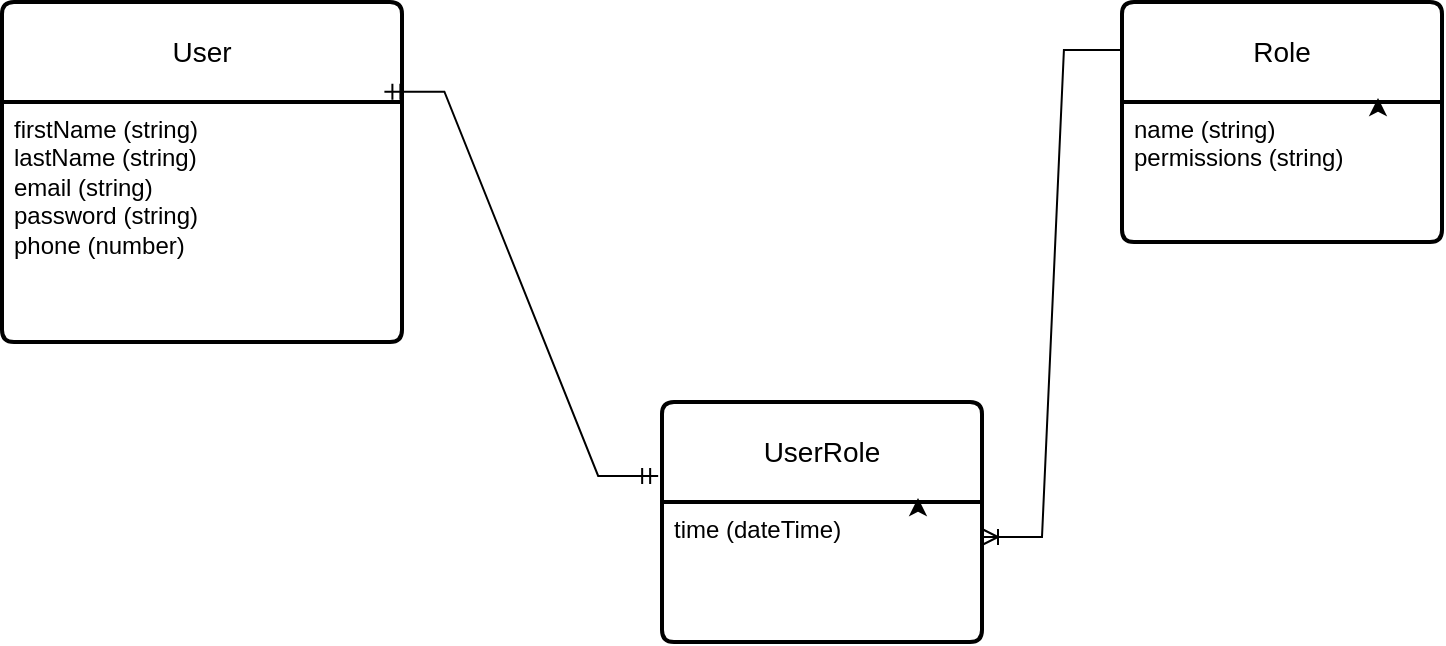 <mxfile version="21.3.7" type="github">
  <diagram name="Page-1" id="1JhY8--nfG3-tw9fmAnh">
    <mxGraphModel dx="1434" dy="779" grid="1" gridSize="10" guides="1" tooltips="1" connect="1" arrows="1" fold="1" page="1" pageScale="1" pageWidth="850" pageHeight="1100" math="0" shadow="0">
      <root>
        <mxCell id="0" />
        <mxCell id="1" parent="0" />
        <mxCell id="okmgKVJZl_X0P9pOpsNx-1" value="User&lt;br&gt;" style="swimlane;childLayout=stackLayout;horizontal=1;startSize=50;horizontalStack=0;rounded=1;fontSize=14;fontStyle=0;strokeWidth=2;resizeParent=0;resizeLast=1;shadow=0;dashed=0;align=center;arcSize=4;whiteSpace=wrap;html=1;" vertex="1" parent="1">
          <mxGeometry x="290" y="130" width="200" height="170" as="geometry" />
        </mxCell>
        <mxCell id="okmgKVJZl_X0P9pOpsNx-2" value="firstName (string)&lt;br&gt;lastName (string)&lt;br&gt;email (string)&lt;br&gt;password (string)&lt;br&gt;phone (number)&lt;br&gt;" style="align=left;strokeColor=none;fillColor=none;spacingLeft=4;fontSize=12;verticalAlign=top;resizable=0;rotatable=0;part=1;html=1;" vertex="1" parent="okmgKVJZl_X0P9pOpsNx-1">
          <mxGeometry y="50" width="200" height="120" as="geometry" />
        </mxCell>
        <mxCell id="okmgKVJZl_X0P9pOpsNx-3" value="Role" style="swimlane;childLayout=stackLayout;horizontal=1;startSize=50;horizontalStack=0;rounded=1;fontSize=14;fontStyle=0;strokeWidth=2;resizeParent=0;resizeLast=1;shadow=0;dashed=0;align=center;arcSize=4;whiteSpace=wrap;html=1;" vertex="1" parent="1">
          <mxGeometry x="850" y="130" width="160" height="120" as="geometry" />
        </mxCell>
        <mxCell id="okmgKVJZl_X0P9pOpsNx-4" value="name (string)&lt;br&gt;permissions (string)" style="align=left;strokeColor=none;fillColor=none;spacingLeft=4;fontSize=12;verticalAlign=top;resizable=0;rotatable=0;part=1;html=1;" vertex="1" parent="okmgKVJZl_X0P9pOpsNx-3">
          <mxGeometry y="50" width="160" height="70" as="geometry" />
        </mxCell>
        <mxCell id="okmgKVJZl_X0P9pOpsNx-5" style="edgeStyle=orthogonalEdgeStyle;rounded=0;orthogonalLoop=1;jettySize=auto;html=1;exitX=0.75;exitY=0;exitDx=0;exitDy=0;entryX=0.8;entryY=-0.029;entryDx=0;entryDy=0;entryPerimeter=0;" edge="1" parent="okmgKVJZl_X0P9pOpsNx-3" source="okmgKVJZl_X0P9pOpsNx-4" target="okmgKVJZl_X0P9pOpsNx-4">
          <mxGeometry relative="1" as="geometry" />
        </mxCell>
        <mxCell id="okmgKVJZl_X0P9pOpsNx-6" value="" style="edgeStyle=entityRelationEdgeStyle;fontSize=12;html=1;endArrow=ERmandOne;startArrow=ERmandOne;rounded=0;exitX=0.956;exitY=-0.043;exitDx=0;exitDy=0;exitPerimeter=0;entryX=-0.012;entryY=0.308;entryDx=0;entryDy=0;entryPerimeter=0;" edge="1" parent="1" source="okmgKVJZl_X0P9pOpsNx-2" target="okmgKVJZl_X0P9pOpsNx-9">
          <mxGeometry width="100" height="100" relative="1" as="geometry">
            <mxPoint x="605" y="350" as="sourcePoint" />
            <mxPoint x="705" y="250" as="targetPoint" />
          </mxGeometry>
        </mxCell>
        <mxCell id="okmgKVJZl_X0P9pOpsNx-9" value="UserRole" style="swimlane;childLayout=stackLayout;horizontal=1;startSize=50;horizontalStack=0;rounded=1;fontSize=14;fontStyle=0;strokeWidth=2;resizeParent=0;resizeLast=1;shadow=0;dashed=0;align=center;arcSize=4;whiteSpace=wrap;html=1;" vertex="1" parent="1">
          <mxGeometry x="620" y="330" width="160" height="120" as="geometry" />
        </mxCell>
        <mxCell id="okmgKVJZl_X0P9pOpsNx-10" value="time (dateTime)" style="align=left;strokeColor=none;fillColor=none;spacingLeft=4;fontSize=12;verticalAlign=top;resizable=0;rotatable=0;part=1;html=1;" vertex="1" parent="okmgKVJZl_X0P9pOpsNx-9">
          <mxGeometry y="50" width="160" height="70" as="geometry" />
        </mxCell>
        <mxCell id="okmgKVJZl_X0P9pOpsNx-11" style="edgeStyle=orthogonalEdgeStyle;rounded=0;orthogonalLoop=1;jettySize=auto;html=1;exitX=0.75;exitY=0;exitDx=0;exitDy=0;entryX=0.8;entryY=-0.029;entryDx=0;entryDy=0;entryPerimeter=0;" edge="1" parent="okmgKVJZl_X0P9pOpsNx-9" source="okmgKVJZl_X0P9pOpsNx-10" target="okmgKVJZl_X0P9pOpsNx-10">
          <mxGeometry relative="1" as="geometry" />
        </mxCell>
        <mxCell id="okmgKVJZl_X0P9pOpsNx-13" value="" style="edgeStyle=entityRelationEdgeStyle;fontSize=12;html=1;endArrow=ERoneToMany;rounded=0;entryX=1;entryY=0.25;entryDx=0;entryDy=0;exitX=0.006;exitY=0.2;exitDx=0;exitDy=0;exitPerimeter=0;" edge="1" parent="1" source="okmgKVJZl_X0P9pOpsNx-3" target="okmgKVJZl_X0P9pOpsNx-10">
          <mxGeometry width="100" height="100" relative="1" as="geometry">
            <mxPoint x="810" y="210" as="sourcePoint" />
            <mxPoint x="1220" y="650" as="targetPoint" />
          </mxGeometry>
        </mxCell>
      </root>
    </mxGraphModel>
  </diagram>
</mxfile>
